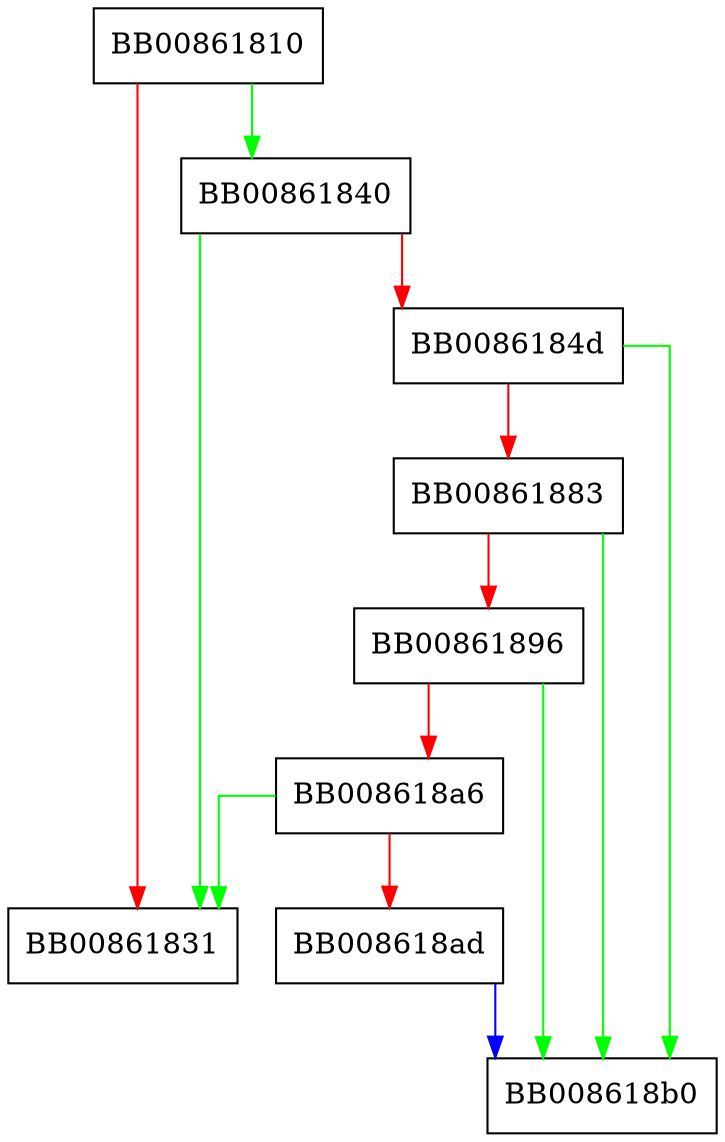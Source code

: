digraph check_one_fd {
  node [shape="box"];
  graph [splines=ortho];
  BB00861810 -> BB00861840 [color="green"];
  BB00861810 -> BB00861831 [color="red"];
  BB00861840 -> BB00861831 [color="green"];
  BB00861840 -> BB0086184d [color="red"];
  BB0086184d -> BB008618b0 [color="green"];
  BB0086184d -> BB00861883 [color="red"];
  BB00861883 -> BB008618b0 [color="green"];
  BB00861883 -> BB00861896 [color="red"];
  BB00861896 -> BB008618b0 [color="green"];
  BB00861896 -> BB008618a6 [color="red"];
  BB008618a6 -> BB00861831 [color="green"];
  BB008618a6 -> BB008618ad [color="red"];
  BB008618ad -> BB008618b0 [color="blue"];
}